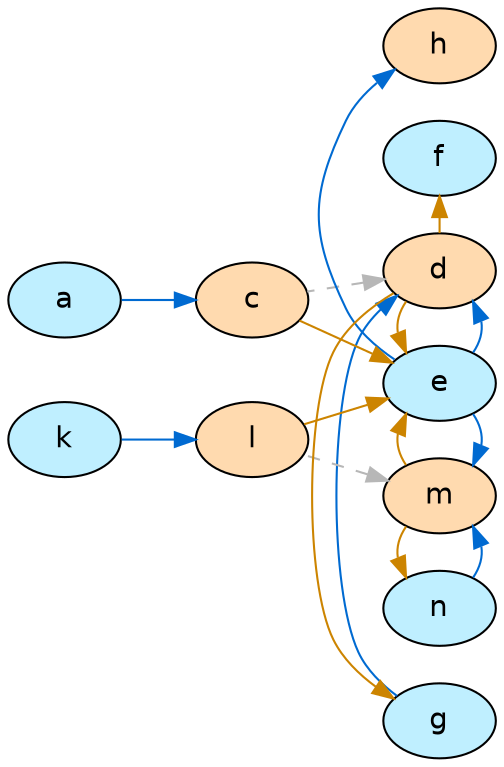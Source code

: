 digraph G {
  rankdir="LR"
  node [shape=oval style=filled fontname=Helvetica fontsize=14]
  node [fillcolor="#ffdaaf" fontcolor="#000000"] c l d m h;
  node [fillcolor="#bfefff" fontcolor="#000000"] a k e f g n;
  edge [dir=back, color="#006ad1", style="solid"]
        "c" -> "a";
        "l" -> "k";
        "d" -> "e";
        "m" -> "e";
        "d" -> "g";
        "h" -> "e";
        "m" -> "n";
  edge [dir=back, color="#b7b7b7", style="dashed"]
        "d" -> "c";
        "m" -> "l";
  edge [dir=back, color="#cc8400", style="solid"]
        "e" -> "c";
        "e" -> "l";
        "e" -> "d";
        "e" -> "m";
        "f" -> "d";
        "g" -> "d";
        "n" -> "m";

  {rank = min; a; k}
  {rank = same; c; l}
  {rank = max; d; e; m; f; g; h; n}
}